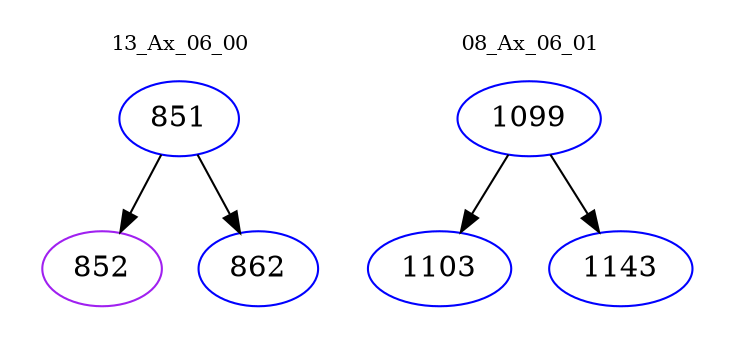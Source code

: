 digraph{
subgraph cluster_0 {
color = white
label = "13_Ax_06_00";
fontsize=10;
T0_851 [label="851", color="blue"]
T0_851 -> T0_852 [color="black"]
T0_852 [label="852", color="purple"]
T0_851 -> T0_862 [color="black"]
T0_862 [label="862", color="blue"]
}
subgraph cluster_1 {
color = white
label = "08_Ax_06_01";
fontsize=10;
T1_1099 [label="1099", color="blue"]
T1_1099 -> T1_1103 [color="black"]
T1_1103 [label="1103", color="blue"]
T1_1099 -> T1_1143 [color="black"]
T1_1143 [label="1143", color="blue"]
}
}
